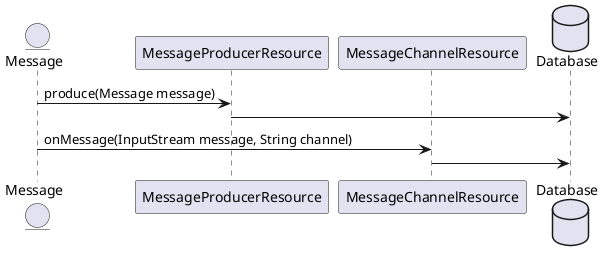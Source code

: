 @startuml

entity Message
participant MessageProducerResource
participant MessageChannelResource
database Database

Message -> MessageProducerResource : produce(Message message)
MessageProducerResource -> Database
Message -> MessageChannelResource : onMessage(InputStream message, String channel)
MessageChannelResource -> Database

@enduml